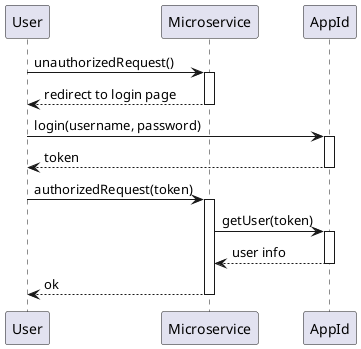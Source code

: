 @startuml LoginRegistration
participant User as U
participant Microservice as M
participant AppId as A

autoactivate on
U -> M: unauthorizedRequest()
return redirect to login page
U -> A: login(username, password)
return token
U -> M: authorizedRequest(token)
M -> A: getUser(token)
return user info
return ok
@enduml

@startuml CreateViolation
    participant User as U
    participant "CloudObject\nStorage" as COS
    participant Violations as V
    participant ViolationsDatabase as VD
    participant Statistics as S
    participant DataMining as DM
    participant ComputerVision as CV
    autoactivate on

    U -> COS: storePictures(pics)
    return URLs
    U -> V: createViolation(vData)
    V -> CV: sendImages(URLs)
    V -> VD: storeViolation(vData)
    return ok
    return metadata
    V -> DM: sendViolation(vData, metadata)
    V -> S: sendViolation(vData, metadata)
    return ok
    return ok
    return ok
@enduml